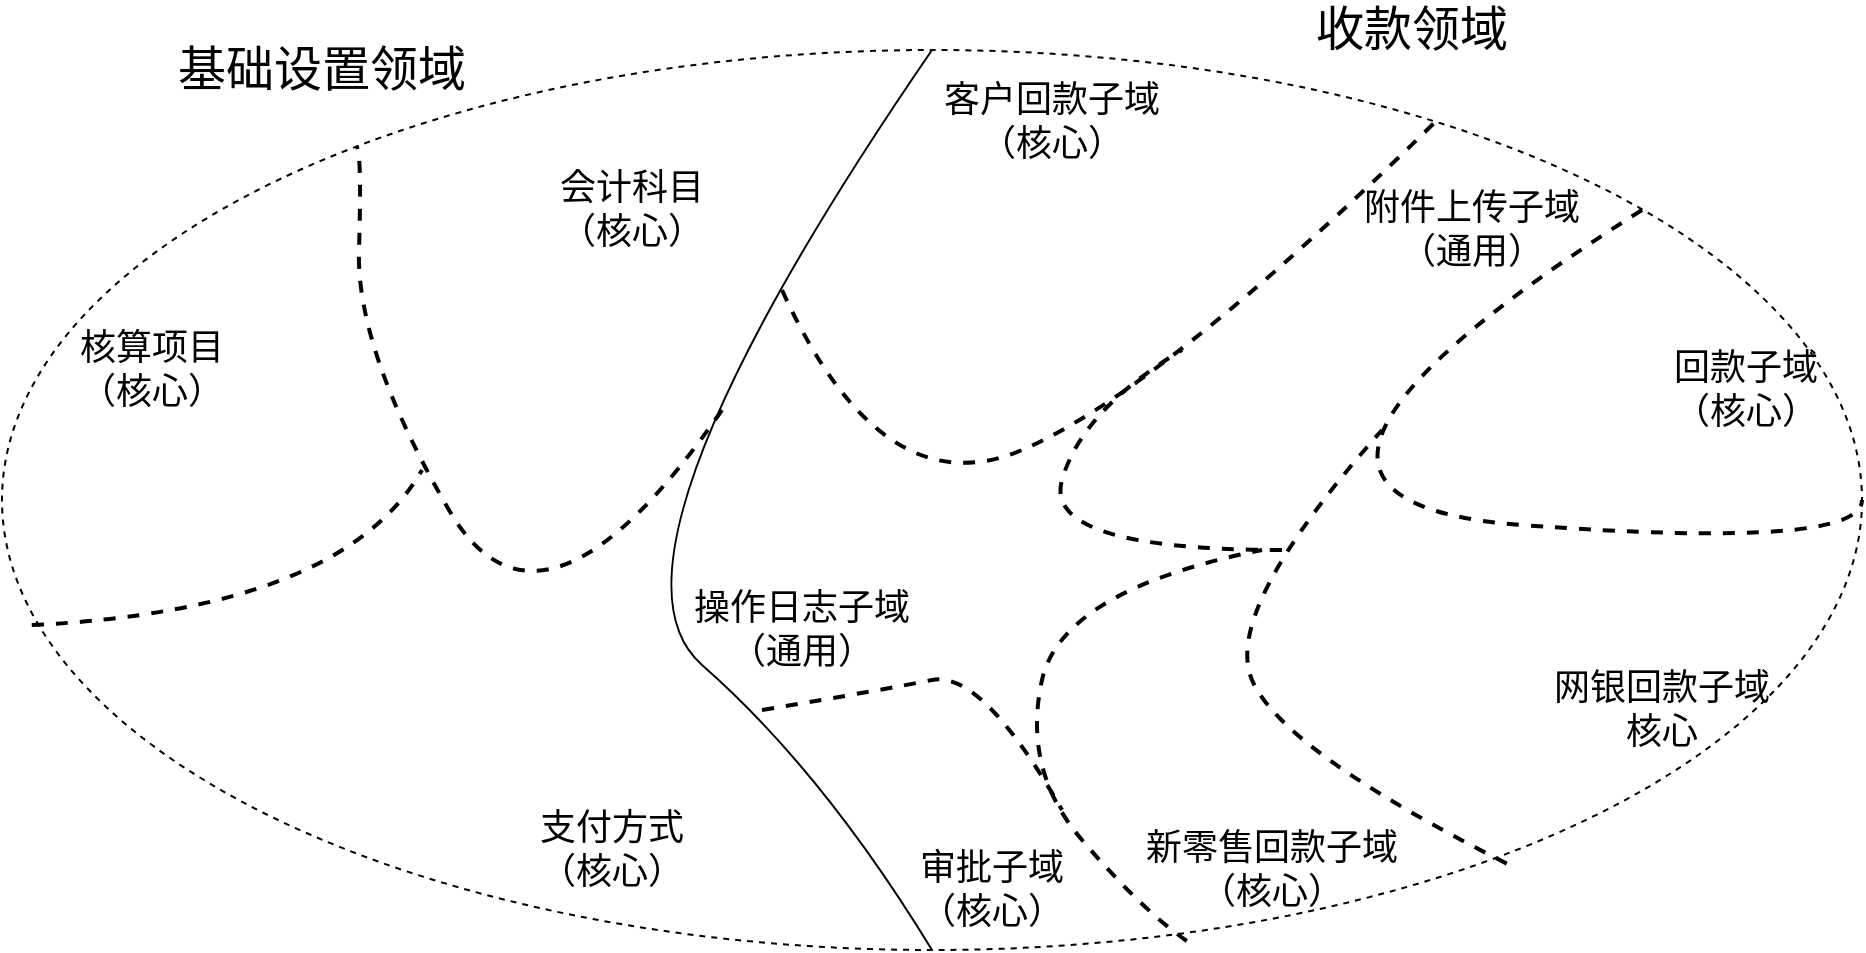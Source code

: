 <mxfile version="14.7.0" type="github">
  <diagram id="I8VxO7Kpn2xeJGVyplOv" name="第 1 页">
    <mxGraphModel dx="1209" dy="1942" grid="1" gridSize="10" guides="1" tooltips="1" connect="1" arrows="1" fold="1" page="1" pageScale="1" pageWidth="827" pageHeight="1169" math="0" shadow="0">
      <root>
        <mxCell id="0" />
        <mxCell id="1" parent="0" />
        <mxCell id="EroGNl9VkCaSBFjSGu0w-1" value="" style="ellipse;whiteSpace=wrap;html=1;dashed=1;gradientColor=#ffffff;" vertex="1" parent="1">
          <mxGeometry y="-610" width="930" height="450" as="geometry" />
        </mxCell>
        <mxCell id="EroGNl9VkCaSBFjSGu0w-3" value="" style="curved=1;endArrow=none;html=1;exitX=0.5;exitY=1;exitDx=0;exitDy=0;endFill=0;entryX=0.5;entryY=0;entryDx=0;entryDy=0;" edge="1" parent="1" source="EroGNl9VkCaSBFjSGu0w-1" target="EroGNl9VkCaSBFjSGu0w-1">
          <mxGeometry width="50" height="50" relative="1" as="geometry">
            <mxPoint x="390" y="-380" as="sourcePoint" />
            <mxPoint x="410" y="-550" as="targetPoint" />
            <Array as="points">
              <mxPoint x="410" y="-250" />
              <mxPoint x="290" y="-355" />
            </Array>
          </mxGeometry>
        </mxCell>
        <mxCell id="EroGNl9VkCaSBFjSGu0w-4" value="" style="curved=1;endArrow=none;html=1;strokeColor=#000000;entryX=0.772;entryY=0.077;entryDx=0;entryDy=0;entryPerimeter=0;dashed=1;endFill=0;strokeWidth=2;" edge="1" parent="1" target="EroGNl9VkCaSBFjSGu0w-1">
          <mxGeometry width="50" height="50" relative="1" as="geometry">
            <mxPoint x="390" y="-490" as="sourcePoint" />
            <mxPoint x="440" y="-430" as="targetPoint" />
            <Array as="points">
              <mxPoint x="440" y="-380" />
              <mxPoint x="580" y="-440" />
            </Array>
          </mxGeometry>
        </mxCell>
        <mxCell id="EroGNl9VkCaSBFjSGu0w-5" value="&lt;font style=&quot;font-size: 24px&quot;&gt;基础设置领域&lt;/font&gt;" style="text;html=1;strokeColor=none;fillColor=none;align=center;verticalAlign=middle;whiteSpace=wrap;rounded=0;dashed=1;" vertex="1" parent="1">
          <mxGeometry x="70" y="-610" width="180" height="20" as="geometry" />
        </mxCell>
        <mxCell id="EroGNl9VkCaSBFjSGu0w-6" value="&lt;font style=&quot;font-size: 24px&quot;&gt;收款领域&lt;/font&gt;" style="text;html=1;strokeColor=none;fillColor=none;align=center;verticalAlign=middle;whiteSpace=wrap;rounded=0;dashed=1;" vertex="1" parent="1">
          <mxGeometry x="615" y="-630" width="180" height="20" as="geometry" />
        </mxCell>
        <mxCell id="EroGNl9VkCaSBFjSGu0w-9" value="&lt;font style=&quot;font-size: 18px&quot;&gt;客户回款子域&lt;br&gt;（核心）&lt;br&gt;&lt;/font&gt;" style="text;html=1;strokeColor=none;fillColor=none;align=center;verticalAlign=middle;whiteSpace=wrap;rounded=0;dashed=1;" vertex="1" parent="1">
          <mxGeometry x="460" y="-584" width="130" height="20" as="geometry" />
        </mxCell>
        <mxCell id="EroGNl9VkCaSBFjSGu0w-16" value="" style="curved=1;endArrow=none;html=1;dashed=1;strokeColor=#000000;strokeWidth=2;entryX=1;entryY=0.5;entryDx=0;entryDy=0;endFill=0;" edge="1" parent="1" target="EroGNl9VkCaSBFjSGu0w-1">
          <mxGeometry width="50" height="50" relative="1" as="geometry">
            <mxPoint x="820" y="-530" as="sourcePoint" />
            <mxPoint x="440" y="-370" as="targetPoint" />
            <Array as="points">
              <mxPoint x="590" y="-385" />
              <mxPoint x="930" y="-360" />
            </Array>
          </mxGeometry>
        </mxCell>
        <mxCell id="EroGNl9VkCaSBFjSGu0w-17" value="" style="curved=1;endArrow=none;html=1;dashed=1;strokeColor=#000000;strokeWidth=2;exitX=0.809;exitY=0.904;exitDx=0;exitDy=0;endFill=0;exitPerimeter=0;" edge="1" parent="1" source="EroGNl9VkCaSBFjSGu0w-1">
          <mxGeometry width="50" height="50" relative="1" as="geometry">
            <mxPoint x="390" y="-320" as="sourcePoint" />
            <mxPoint x="690" y="-420" as="targetPoint" />
            <Array as="points">
              <mxPoint x="640" y="-260" />
              <mxPoint x="610" y="-330" />
            </Array>
          </mxGeometry>
        </mxCell>
        <mxCell id="EroGNl9VkCaSBFjSGu0w-18" value="&lt;font style=&quot;font-size: 18px&quot;&gt;网银回款子域&lt;br&gt;核心&lt;br&gt;&lt;/font&gt;" style="text;html=1;strokeColor=none;fillColor=none;align=center;verticalAlign=middle;whiteSpace=wrap;rounded=0;dashed=1;" vertex="1" parent="1">
          <mxGeometry x="770" y="-290" width="120" height="20" as="geometry" />
        </mxCell>
        <mxCell id="EroGNl9VkCaSBFjSGu0w-20" value="&lt;font style=&quot;font-size: 18px&quot;&gt;附件上传子域（通用）&lt;br&gt;&lt;/font&gt;" style="text;html=1;strokeColor=none;fillColor=none;align=center;verticalAlign=middle;whiteSpace=wrap;rounded=0;dashed=1;" vertex="1" parent="1">
          <mxGeometry x="670" y="-530" width="130" height="20" as="geometry" />
        </mxCell>
        <mxCell id="EroGNl9VkCaSBFjSGu0w-21" value="&lt;font style=&quot;font-size: 18px&quot;&gt;操作日志子域&lt;br&gt;（通用）&lt;br&gt;&lt;/font&gt;" style="text;html=1;strokeColor=none;fillColor=none;align=center;verticalAlign=middle;whiteSpace=wrap;rounded=0;dashed=1;" vertex="1" parent="1">
          <mxGeometry x="320" y="-330" width="160" height="20" as="geometry" />
        </mxCell>
        <mxCell id="EroGNl9VkCaSBFjSGu0w-22" value="" style="curved=1;endArrow=none;html=1;dashed=1;strokeColor=#000000;strokeWidth=2;endFill=0;" edge="1" parent="1" target="EroGNl9VkCaSBFjSGu0w-1">
          <mxGeometry width="50" height="50" relative="1" as="geometry">
            <mxPoint x="360" y="-430" as="sourcePoint" />
            <mxPoint x="440" y="-440" as="targetPoint" />
            <Array as="points">
              <mxPoint x="270" y="-300" />
              <mxPoint x="177" y="-460" />
              <mxPoint x="180" y="-560" />
            </Array>
          </mxGeometry>
        </mxCell>
        <mxCell id="EroGNl9VkCaSBFjSGu0w-23" value="&lt;font style=&quot;font-size: 18px&quot;&gt;会计科目（核心）&lt;/font&gt;" style="text;html=1;strokeColor=none;fillColor=none;align=center;verticalAlign=middle;whiteSpace=wrap;rounded=0;dashed=1;" vertex="1" parent="1">
          <mxGeometry x="270" y="-540" width="90" height="20" as="geometry" />
        </mxCell>
        <mxCell id="EroGNl9VkCaSBFjSGu0w-24" value="" style="curved=1;endArrow=none;html=1;dashed=1;strokeColor=#000000;strokeWidth=2;endFill=0;exitX=0.637;exitY=0.99;exitDx=0;exitDy=0;exitPerimeter=0;" edge="1" parent="1" source="EroGNl9VkCaSBFjSGu0w-1">
          <mxGeometry width="50" height="50" relative="1" as="geometry">
            <mxPoint x="460" y="-160" as="sourcePoint" />
            <mxPoint x="630" y="-360" as="targetPoint" />
            <Array as="points">
              <mxPoint x="570" y="-180" />
              <mxPoint x="510" y="-250" />
              <mxPoint x="530" y="-340" />
            </Array>
          </mxGeometry>
        </mxCell>
        <mxCell id="EroGNl9VkCaSBFjSGu0w-25" value="&lt;font style=&quot;font-size: 18px&quot;&gt;新零售回款子域&lt;br&gt;（核心）&lt;br&gt;&lt;/font&gt;" style="text;html=1;strokeColor=none;fillColor=none;align=center;verticalAlign=middle;whiteSpace=wrap;rounded=0;dashed=1;" vertex="1" parent="1">
          <mxGeometry x="570" y="-210" width="130" height="20" as="geometry" />
        </mxCell>
        <mxCell id="EroGNl9VkCaSBFjSGu0w-29" value="&lt;font style=&quot;font-size: 18px&quot;&gt;核算项目（核心）&lt;br&gt;&lt;/font&gt;" style="text;html=1;strokeColor=none;fillColor=none;align=center;verticalAlign=middle;whiteSpace=wrap;rounded=0;dashed=1;" vertex="1" parent="1">
          <mxGeometry x="30" y="-460" width="90" height="20" as="geometry" />
        </mxCell>
        <mxCell id="EroGNl9VkCaSBFjSGu0w-32" style="edgeStyle=orthogonalEdgeStyle;rounded=0;orthogonalLoop=1;jettySize=auto;html=1;exitX=0.5;exitY=1;exitDx=0;exitDy=0;dashed=1;endArrow=none;endFill=0;strokeColor=#000000;strokeWidth=2;" edge="1" parent="1" source="EroGNl9VkCaSBFjSGu0w-18" target="EroGNl9VkCaSBFjSGu0w-18">
          <mxGeometry relative="1" as="geometry" />
        </mxCell>
        <mxCell id="EroGNl9VkCaSBFjSGu0w-36" value="" style="curved=1;endArrow=none;html=1;dashed=1;strokeColor=#000000;strokeWidth=2;exitX=0.016;exitY=0.639;exitDx=0;exitDy=0;exitPerimeter=0;endFill=0;" edge="1" parent="1" source="EroGNl9VkCaSBFjSGu0w-1">
          <mxGeometry width="50" height="50" relative="1" as="geometry">
            <mxPoint x="390" y="-270" as="sourcePoint" />
            <mxPoint x="210" y="-400" as="targetPoint" />
            <Array as="points">
              <mxPoint x="170" y="-330" />
            </Array>
          </mxGeometry>
        </mxCell>
        <mxCell id="EroGNl9VkCaSBFjSGu0w-37" value="&lt;font style=&quot;font-size: 18px&quot;&gt;支付方式（核心）&lt;br&gt;&lt;/font&gt;" style="text;html=1;strokeColor=none;fillColor=none;align=center;verticalAlign=middle;whiteSpace=wrap;rounded=0;dashed=1;" vertex="1" parent="1">
          <mxGeometry x="260" y="-220" width="90" height="20" as="geometry" />
        </mxCell>
        <mxCell id="EroGNl9VkCaSBFjSGu0w-38" value="" style="curved=1;endArrow=none;html=1;dashed=1;strokeColor=#000000;strokeWidth=2;endFill=0;" edge="1" parent="1">
          <mxGeometry width="50" height="50" relative="1" as="geometry">
            <mxPoint x="640" y="-360" as="sourcePoint" />
            <mxPoint x="590" y="-460" as="targetPoint" />
            <Array as="points">
              <mxPoint x="520" y="-360" />
              <mxPoint x="540" y="-430" />
            </Array>
          </mxGeometry>
        </mxCell>
        <mxCell id="EroGNl9VkCaSBFjSGu0w-40" value="" style="curved=1;endArrow=none;html=1;dashed=1;strokeColor=#000000;strokeWidth=2;endFill=0;" edge="1" parent="1">
          <mxGeometry width="50" height="50" relative="1" as="geometry">
            <mxPoint x="380" y="-280" as="sourcePoint" />
            <mxPoint x="530" y="-230" as="targetPoint" />
            <Array as="points">
              <mxPoint x="440" y="-290" />
              <mxPoint x="490" y="-300" />
            </Array>
          </mxGeometry>
        </mxCell>
        <mxCell id="EroGNl9VkCaSBFjSGu0w-41" value="&lt;font style=&quot;font-size: 18px&quot;&gt;审批子域&lt;br&gt;（核心）&lt;br&gt;&lt;/font&gt;" style="text;html=1;strokeColor=none;fillColor=none;align=center;verticalAlign=middle;whiteSpace=wrap;rounded=0;dashed=1;" vertex="1" parent="1">
          <mxGeometry x="430" y="-200" width="130" height="20" as="geometry" />
        </mxCell>
        <mxCell id="EroGNl9VkCaSBFjSGu0w-44" value="&lt;font style=&quot;font-size: 18px&quot;&gt;回款子域（核心）&lt;/font&gt;" style="text;html=1;strokeColor=none;fillColor=none;align=center;verticalAlign=middle;whiteSpace=wrap;rounded=0;dashed=1;" vertex="1" parent="1">
          <mxGeometry x="827" y="-450" width="90" height="20" as="geometry" />
        </mxCell>
      </root>
    </mxGraphModel>
  </diagram>
</mxfile>
